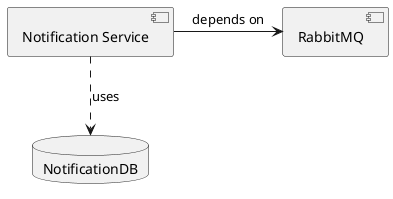 @startuml Notification

[Notiﬁcation Service] as C
database NotificationDB as ndb

C-> [RabbitMQ] : depends on

C .down.> ndb : uses



@enduml